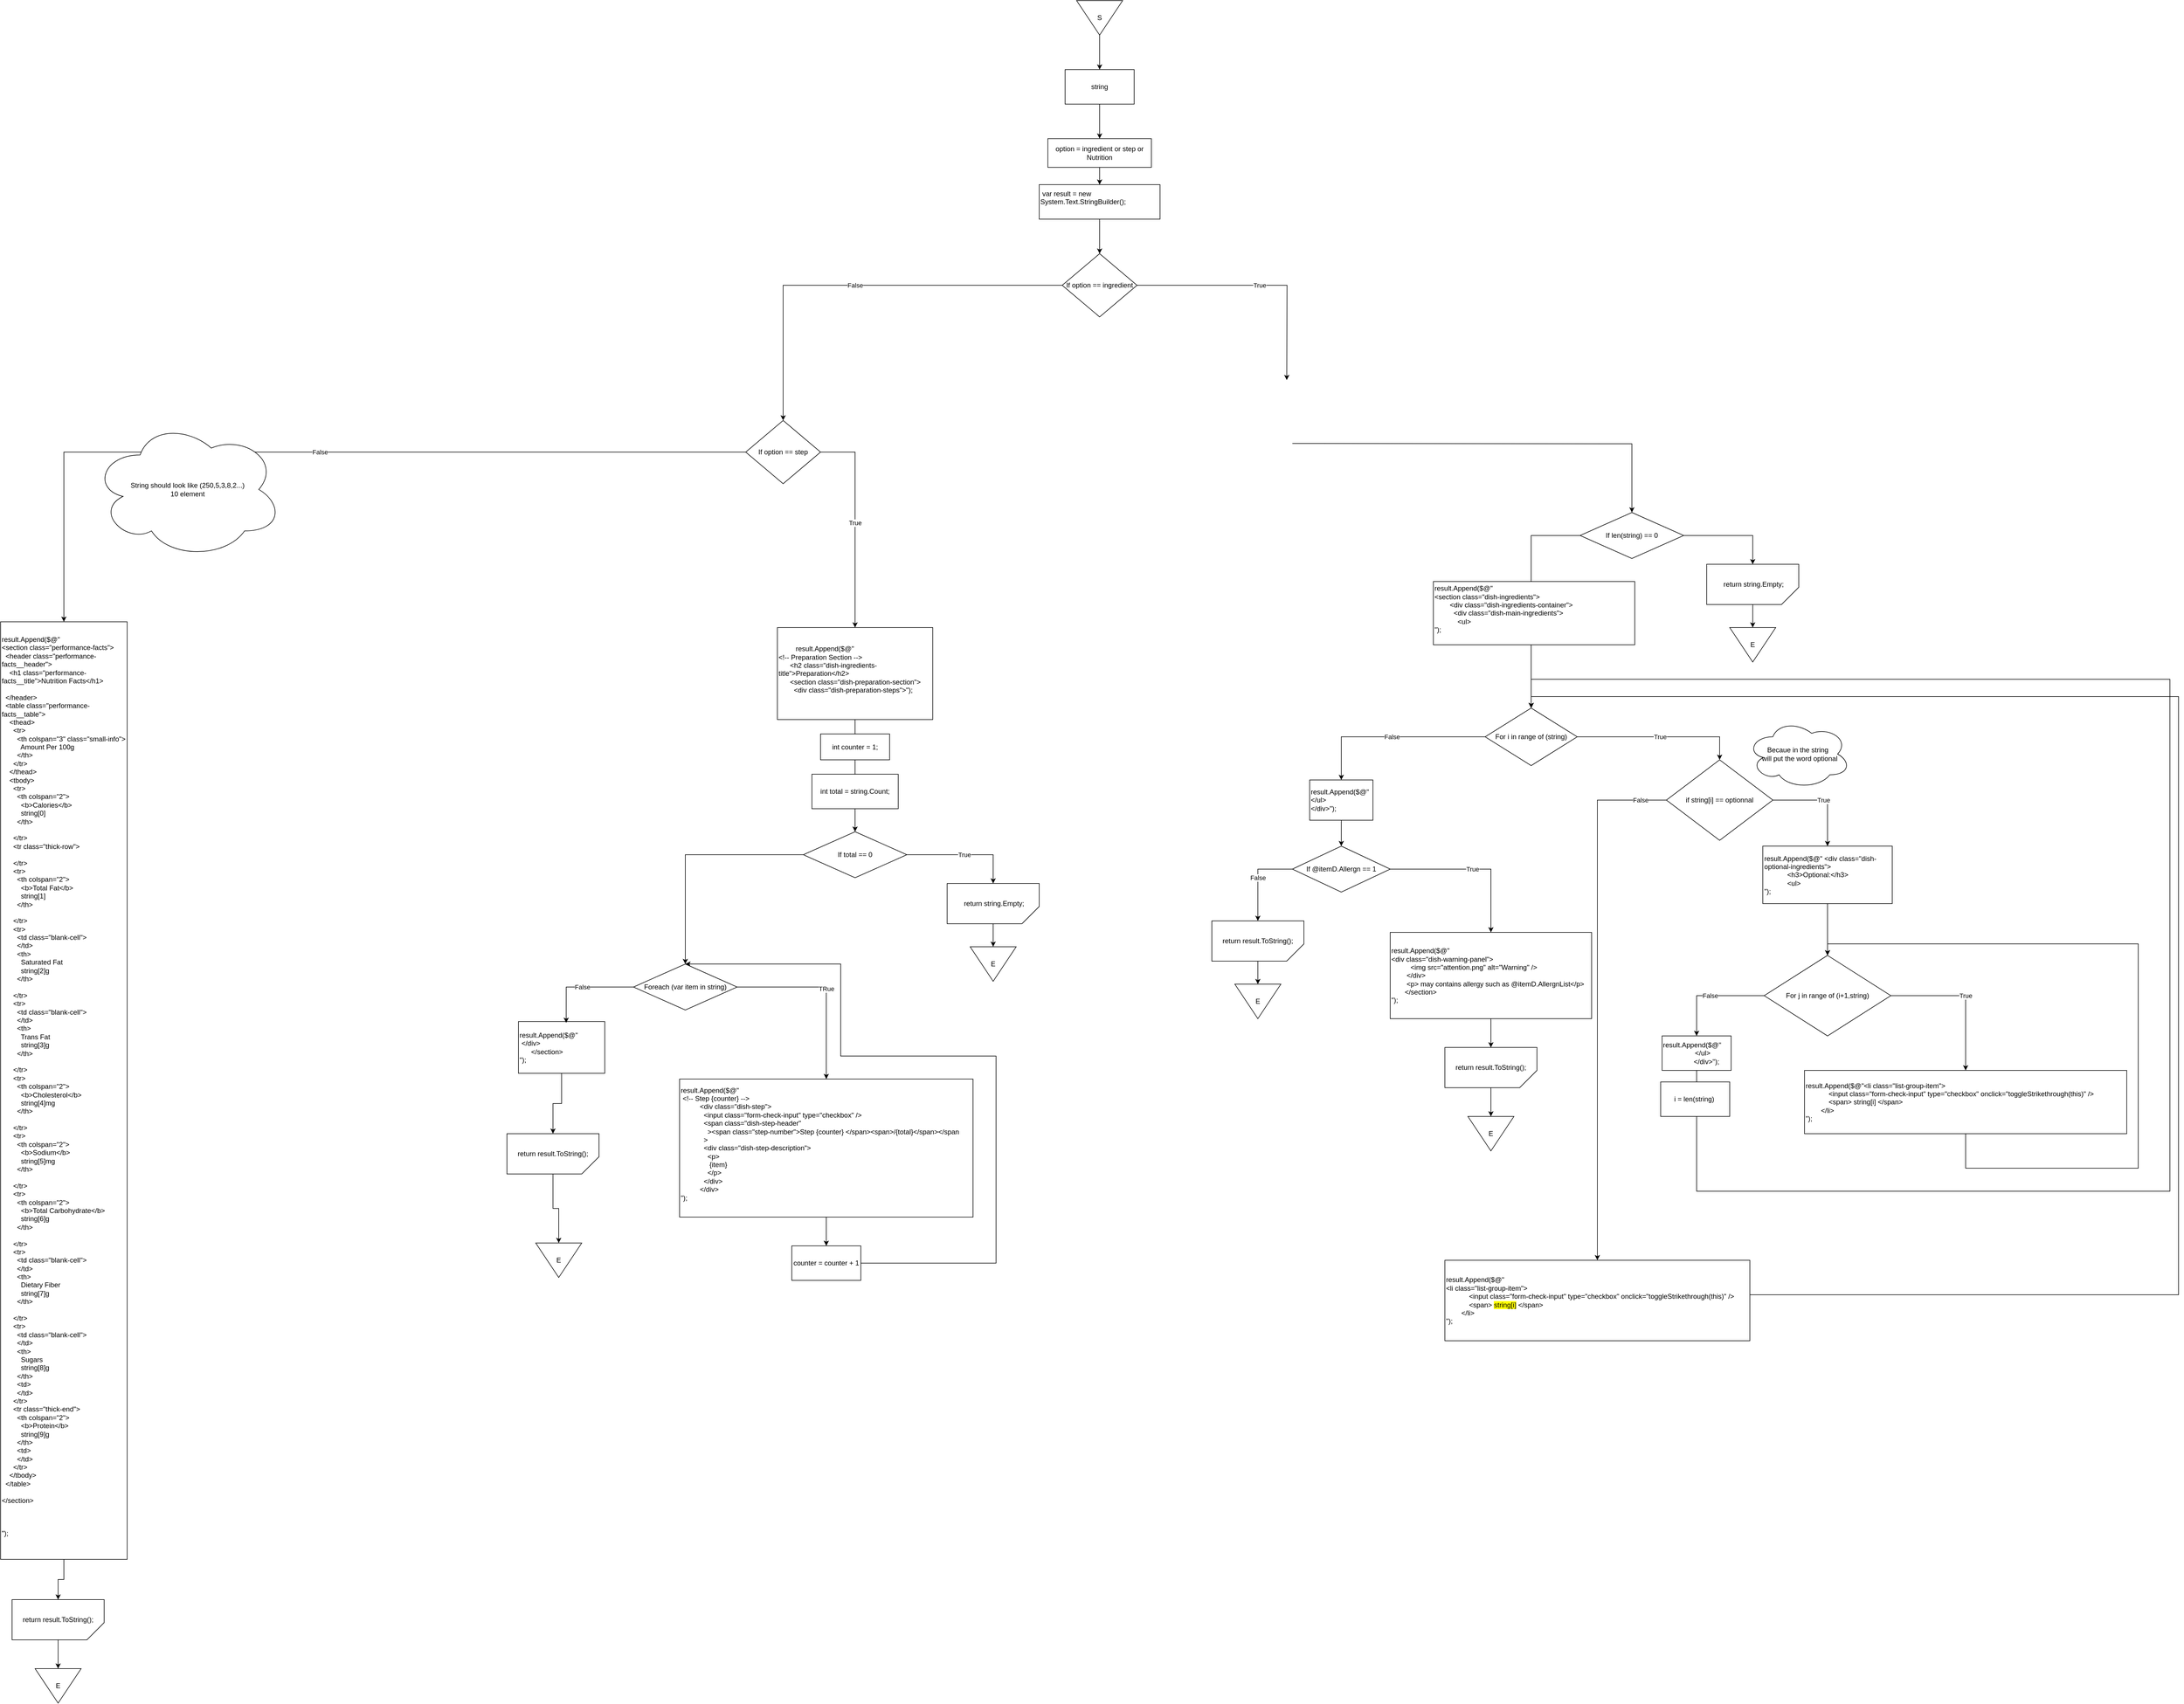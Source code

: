 <mxfile version="24.7.17">
  <diagram name="Page-1" id="ieFEpt_y5Hz8trDGl6M4">
    <mxGraphModel dx="3023" dy="1997" grid="1" gridSize="10" guides="1" tooltips="1" connect="1" arrows="1" fold="1" page="1" pageScale="1" pageWidth="850" pageHeight="1100" math="0" shadow="0">
      <root>
        <mxCell id="0" />
        <mxCell id="1" parent="0" />
        <mxCell id="LNbxUXv6DTY2RKpaFZB2-3" style="edgeStyle=orthogonalEdgeStyle;rounded=0;orthogonalLoop=1;jettySize=auto;html=1;exitX=1;exitY=0.5;exitDx=0;exitDy=0;entryX=0.5;entryY=0;entryDx=0;entryDy=0;" parent="1" source="LNbxUXv6DTY2RKpaFZB2-1" target="LNbxUXv6DTY2RKpaFZB2-2" edge="1">
          <mxGeometry relative="1" as="geometry" />
        </mxCell>
        <mxCell id="LNbxUXv6DTY2RKpaFZB2-1" value="S" style="triangle;whiteSpace=wrap;html=1;direction=south;" parent="1" vertex="1">
          <mxGeometry x="190" y="100" width="80" height="60" as="geometry" />
        </mxCell>
        <mxCell id="LNbxUXv6DTY2RKpaFZB2-5" style="edgeStyle=orthogonalEdgeStyle;rounded=0;orthogonalLoop=1;jettySize=auto;html=1;exitX=0.5;exitY=1;exitDx=0;exitDy=0;entryX=0.5;entryY=0;entryDx=0;entryDy=0;" parent="1" source="LNbxUXv6DTY2RKpaFZB2-2" target="LNbxUXv6DTY2RKpaFZB2-4" edge="1">
          <mxGeometry relative="1" as="geometry" />
        </mxCell>
        <mxCell id="LNbxUXv6DTY2RKpaFZB2-2" value="string" style="rounded=0;whiteSpace=wrap;html=1;" parent="1" vertex="1">
          <mxGeometry x="170" y="220" width="120" height="60" as="geometry" />
        </mxCell>
        <mxCell id="LNbxUXv6DTY2RKpaFZB2-7" style="edgeStyle=orthogonalEdgeStyle;rounded=0;orthogonalLoop=1;jettySize=auto;html=1;exitX=0.5;exitY=1;exitDx=0;exitDy=0;entryX=0.5;entryY=0;entryDx=0;entryDy=0;" parent="1" source="s6JHwugLCeO4JuujkjzI-4" target="LNbxUXv6DTY2RKpaFZB2-6" edge="1">
          <mxGeometry relative="1" as="geometry" />
        </mxCell>
        <mxCell id="LNbxUXv6DTY2RKpaFZB2-4" value="option = ingredient or step or Nutrition" style="rounded=0;whiteSpace=wrap;html=1;" parent="1" vertex="1">
          <mxGeometry x="140" y="340" width="180" height="50" as="geometry" />
        </mxCell>
        <mxCell id="LNbxUXv6DTY2RKpaFZB2-6" value="If option == ingredient" style="rhombus;whiteSpace=wrap;html=1;" parent="1" vertex="1">
          <mxGeometry x="165" y="540" width="130" height="110" as="geometry" />
        </mxCell>
        <mxCell id="s6JHwugLCeO4JuujkjzI-15" style="edgeStyle=orthogonalEdgeStyle;rounded=0;orthogonalLoop=1;jettySize=auto;html=1;exitX=0.5;exitY=1;exitDx=0;exitDy=0;entryX=0.5;entryY=0;entryDx=0;entryDy=0;" parent="1" target="s6JHwugLCeO4JuujkjzI-13" edge="1">
          <mxGeometry relative="1" as="geometry">
            <mxPoint x="565" y="870" as="sourcePoint" />
          </mxGeometry>
        </mxCell>
        <mxCell id="LNbxUXv6DTY2RKpaFZB2-9" value="True" style="edgeStyle=orthogonalEdgeStyle;rounded=0;orthogonalLoop=1;jettySize=auto;html=1;exitX=1;exitY=0.5;exitDx=0;exitDy=0;entryX=0.472;entryY=-0.002;entryDx=0;entryDy=0;entryPerimeter=0;" parent="1" source="LNbxUXv6DTY2RKpaFZB2-6" edge="1">
          <mxGeometry relative="1" as="geometry">
            <mxPoint x="555.2" y="759.78" as="targetPoint" />
          </mxGeometry>
        </mxCell>
        <mxCell id="LNbxUXv6DTY2RKpaFZB2-32" value="False" style="edgeStyle=orthogonalEdgeStyle;rounded=0;orthogonalLoop=1;jettySize=auto;html=1;exitX=0;exitY=0.5;exitDx=0;exitDy=0;entryX=0.5;entryY=0;entryDx=0;entryDy=0;" parent="1" source="LNbxUXv6DTY2RKpaFZB2-10" target="LNbxUXv6DTY2RKpaFZB2-27" edge="1">
          <mxGeometry relative="1" as="geometry" />
        </mxCell>
        <mxCell id="LNbxUXv6DTY2RKpaFZB2-10" value="For i in range of (string)" style="rhombus;whiteSpace=wrap;html=1;" parent="1" vertex="1">
          <mxGeometry x="900" y="1330" width="160" height="100" as="geometry" />
        </mxCell>
        <mxCell id="LNbxUXv6DTY2RKpaFZB2-14" style="edgeStyle=orthogonalEdgeStyle;rounded=0;orthogonalLoop=1;jettySize=auto;html=1;exitX=0.5;exitY=1;exitDx=0;exitDy=0;entryX=0.5;entryY=0;entryDx=0;entryDy=0;" parent="1" source="LNbxUXv6DTY2RKpaFZB2-12" target="LNbxUXv6DTY2RKpaFZB2-10" edge="1">
          <mxGeometry relative="1" as="geometry">
            <Array as="points">
              <mxPoint x="1130" y="2350" />
              <mxPoint x="2105" y="2350" />
              <mxPoint x="2105" y="1310" />
              <mxPoint x="980" y="1310" />
            </Array>
          </mxGeometry>
        </mxCell>
        <mxCell id="LNbxUXv6DTY2RKpaFZB2-12" value="&lt;div&gt;result.Append($@&quot;&lt;br&gt;&amp;lt;li class=&quot;list-group-item&quot;&amp;gt;&lt;/div&gt;&lt;div&gt;&amp;nbsp; &amp;nbsp; &amp;nbsp; &amp;nbsp; &amp;nbsp; &amp;nbsp; &amp;lt;input class=&quot;form-check-input&quot; type=&quot;checkbox&quot; onclick=&quot;toggleStrikethrough(this)&quot; /&amp;gt;&amp;nbsp;&lt;/div&gt;&lt;div&gt;&amp;nbsp; &amp;nbsp; &amp;nbsp; &amp;nbsp; &amp;nbsp; &amp;nbsp; &amp;lt;span&amp;gt; &lt;span style=&quot;background-color: rgb(255, 255, 0);&quot;&gt;&lt;font color=&quot;#030101&quot;&gt;string[i]&lt;/font&gt;&lt;/span&gt; &amp;lt;/span&amp;gt;&lt;/div&gt;&lt;div&gt;&amp;nbsp; &amp;nbsp; &amp;nbsp; &amp;nbsp; &amp;lt;/li&amp;gt;&lt;/div&gt;&lt;div&gt;&quot;);&lt;br&gt;&lt;/div&gt;" style="rounded=0;whiteSpace=wrap;html=1;align=left;" parent="1" vertex="1">
          <mxGeometry x="830" y="2290" width="530" height="140" as="geometry" />
        </mxCell>
        <mxCell id="LNbxUXv6DTY2RKpaFZB2-17" value="True" style="edgeStyle=orthogonalEdgeStyle;rounded=0;orthogonalLoop=1;jettySize=auto;html=1;exitX=1;exitY=0.5;exitDx=0;exitDy=0;entryX=0.5;entryY=0;entryDx=0;entryDy=0;" parent="1" source="LNbxUXv6DTY2RKpaFZB2-10" target="LNbxUXv6DTY2RKpaFZB2-16" edge="1">
          <mxGeometry relative="1" as="geometry">
            <mxPoint x="1060" y="1380" as="sourcePoint" />
            <mxPoint x="1290" y="1730" as="targetPoint" />
          </mxGeometry>
        </mxCell>
        <mxCell id="LNbxUXv6DTY2RKpaFZB2-18" value="False" style="edgeStyle=orthogonalEdgeStyle;rounded=0;orthogonalLoop=1;jettySize=auto;html=1;exitX=0;exitY=0.5;exitDx=0;exitDy=0;entryX=0.5;entryY=0;entryDx=0;entryDy=0;" parent="1" source="LNbxUXv6DTY2RKpaFZB2-16" target="LNbxUXv6DTY2RKpaFZB2-12" edge="1">
          <mxGeometry x="-0.901" relative="1" as="geometry">
            <Array as="points">
              <mxPoint x="1095" y="1490" />
              <mxPoint x="1095" y="2180" />
            </Array>
            <mxPoint as="offset" />
          </mxGeometry>
        </mxCell>
        <mxCell id="LNbxUXv6DTY2RKpaFZB2-16" value="if string[i] == optionnal" style="rhombus;whiteSpace=wrap;html=1;" parent="1" vertex="1">
          <mxGeometry x="1215" y="1420" width="185" height="140" as="geometry" />
        </mxCell>
        <mxCell id="LNbxUXv6DTY2RKpaFZB2-25" value="True" style="edgeStyle=orthogonalEdgeStyle;rounded=0;orthogonalLoop=1;jettySize=auto;html=1;exitX=1;exitY=0.5;exitDx=0;exitDy=0;entryX=0.5;entryY=0;entryDx=0;entryDy=0;" parent="1" source="LNbxUXv6DTY2RKpaFZB2-19" target="LNbxUXv6DTY2RKpaFZB2-24" edge="1">
          <mxGeometry relative="1" as="geometry" />
        </mxCell>
        <mxCell id="LNbxUXv6DTY2RKpaFZB2-29" value="False" style="edgeStyle=orthogonalEdgeStyle;rounded=0;orthogonalLoop=1;jettySize=auto;html=1;exitX=0;exitY=0.5;exitDx=0;exitDy=0;entryX=0.5;entryY=0;entryDx=0;entryDy=0;" parent="1" source="LNbxUXv6DTY2RKpaFZB2-19" target="LNbxUXv6DTY2RKpaFZB2-28" edge="1">
          <mxGeometry relative="1" as="geometry" />
        </mxCell>
        <mxCell id="LNbxUXv6DTY2RKpaFZB2-19" value="For j in range of (i+1,string)" style="rhombus;whiteSpace=wrap;html=1;" parent="1" vertex="1">
          <mxGeometry x="1385" y="1760" width="220" height="140" as="geometry" />
        </mxCell>
        <mxCell id="LNbxUXv6DTY2RKpaFZB2-22" value="True" style="edgeStyle=orthogonalEdgeStyle;rounded=0;orthogonalLoop=1;jettySize=auto;html=1;exitX=1;exitY=0.5;exitDx=0;exitDy=0;entryX=0.5;entryY=0;entryDx=0;entryDy=0;" parent="1" source="LNbxUXv6DTY2RKpaFZB2-16" target="LNbxUXv6DTY2RKpaFZB2-21" edge="1">
          <mxGeometry relative="1" as="geometry">
            <mxPoint x="1360" y="1490" as="sourcePoint" />
            <mxPoint x="1495" y="1760" as="targetPoint" />
          </mxGeometry>
        </mxCell>
        <mxCell id="LNbxUXv6DTY2RKpaFZB2-23" style="edgeStyle=orthogonalEdgeStyle;rounded=0;orthogonalLoop=1;jettySize=auto;html=1;exitX=0.5;exitY=1;exitDx=0;exitDy=0;entryX=0.5;entryY=0;entryDx=0;entryDy=0;" parent="1" source="LNbxUXv6DTY2RKpaFZB2-21" target="LNbxUXv6DTY2RKpaFZB2-19" edge="1">
          <mxGeometry relative="1" as="geometry" />
        </mxCell>
        <mxCell id="LNbxUXv6DTY2RKpaFZB2-21" value="&lt;div&gt;&lt;div&gt;result.Append($@&quot;&lt;span style=&quot;background-color: initial;&quot;&gt;&amp;nbsp;&lt;/span&gt;&amp;lt;div class=&quot;dish-optional-ingredients&quot;&amp;gt;&lt;/div&gt;&lt;div&gt;&amp;nbsp; &amp;nbsp; &amp;nbsp; &amp;nbsp; &amp;nbsp; &amp;nbsp; &amp;lt;h3&amp;gt;Optional:&amp;lt;/h3&amp;gt;&lt;/div&gt;&lt;div&gt;&amp;nbsp; &amp;nbsp; &amp;nbsp; &amp;nbsp; &amp;nbsp; &amp;nbsp; &amp;lt;ul&amp;gt;&lt;/div&gt;&lt;/div&gt;&lt;div&gt;&quot;);&amp;nbsp;&lt;br&gt;&lt;/div&gt;" style="rounded=0;whiteSpace=wrap;html=1;align=left;" parent="1" vertex="1">
          <mxGeometry x="1382.5" y="1570" width="225" height="100" as="geometry" />
        </mxCell>
        <mxCell id="LNbxUXv6DTY2RKpaFZB2-26" style="edgeStyle=orthogonalEdgeStyle;rounded=0;orthogonalLoop=1;jettySize=auto;html=1;exitX=0.5;exitY=1;exitDx=0;exitDy=0;entryX=0.5;entryY=0;entryDx=0;entryDy=0;" parent="1" source="LNbxUXv6DTY2RKpaFZB2-24" target="LNbxUXv6DTY2RKpaFZB2-19" edge="1">
          <mxGeometry relative="1" as="geometry">
            <Array as="points">
              <mxPoint x="1735" y="2130" />
              <mxPoint x="2035" y="2130" />
              <mxPoint x="2035" y="1740" />
              <mxPoint x="1495" y="1740" />
            </Array>
          </mxGeometry>
        </mxCell>
        <mxCell id="LNbxUXv6DTY2RKpaFZB2-24" value="&lt;div&gt;&lt;div&gt;result.Append($@&quot;&amp;lt;li class=&quot;list-group-item&quot;&amp;gt;&lt;/div&gt;&lt;div&gt;&amp;nbsp; &amp;nbsp; &amp;nbsp; &amp;nbsp; &amp;nbsp; &amp;nbsp; &amp;lt;input class=&quot;form-check-input&quot; type=&quot;checkbox&quot; onclick=&quot;toggleStrikethrough(this)&quot; /&amp;gt;&amp;nbsp;&lt;/div&gt;&lt;div style=&quot;&quot;&gt;&amp;nbsp; &amp;nbsp; &amp;nbsp; &amp;nbsp; &amp;nbsp; &amp;nbsp; &amp;lt;span&amp;gt; string[i] &amp;lt;/span&amp;gt;&lt;/div&gt;&lt;div&gt;&amp;nbsp; &amp;nbsp; &amp;nbsp; &amp;nbsp; &amp;lt;/li&amp;gt;&lt;/div&gt;&lt;/div&gt;&lt;div style=&quot;&quot;&gt;&quot;);&lt;br&gt;&lt;/div&gt;" style="rounded=0;whiteSpace=wrap;html=1;align=left;" parent="1" vertex="1">
          <mxGeometry x="1455" y="1960" width="560" height="110" as="geometry" />
        </mxCell>
        <mxCell id="LNbxUXv6DTY2RKpaFZB2-37" style="edgeStyle=orthogonalEdgeStyle;rounded=0;orthogonalLoop=1;jettySize=auto;html=1;exitX=0.5;exitY=1;exitDx=0;exitDy=0;entryX=0.5;entryY=0;entryDx=0;entryDy=0;" parent="1" source="LNbxUXv6DTY2RKpaFZB2-27" target="LNbxUXv6DTY2RKpaFZB2-36" edge="1">
          <mxGeometry relative="1" as="geometry" />
        </mxCell>
        <mxCell id="LNbxUXv6DTY2RKpaFZB2-27" value="&lt;div&gt;result.Append($@&quot;&amp;lt;/ul&amp;gt;&lt;/div&gt;&lt;div&gt;&amp;lt;/div&amp;gt;&quot;);&lt;/div&gt;" style="rounded=0;whiteSpace=wrap;html=1;align=left;" parent="1" vertex="1">
          <mxGeometry x="595" y="1455" width="110" height="70" as="geometry" />
        </mxCell>
        <mxCell id="LNbxUXv6DTY2RKpaFZB2-34" style="edgeStyle=orthogonalEdgeStyle;rounded=0;orthogonalLoop=1;jettySize=auto;html=1;exitX=0.5;exitY=1;exitDx=0;exitDy=0;entryX=0.5;entryY=0;entryDx=0;entryDy=0;" parent="1" source="LNbxUXv6DTY2RKpaFZB2-28" target="LNbxUXv6DTY2RKpaFZB2-10" edge="1">
          <mxGeometry relative="1" as="geometry">
            <Array as="points">
              <mxPoint x="1268" y="2170" />
              <mxPoint x="2090" y="2170" />
              <mxPoint x="2090" y="1280" />
              <mxPoint x="980" y="1280" />
            </Array>
          </mxGeometry>
        </mxCell>
        <mxCell id="LNbxUXv6DTY2RKpaFZB2-28" value="&lt;div&gt;&lt;div&gt;&lt;span style=&quot;text-align: left;&quot;&gt;result.Append($@&quot;&lt;/span&gt;&amp;nbsp; &amp;nbsp; &amp;nbsp; &amp;nbsp; &amp;nbsp; &amp;nbsp; &amp;lt;/ul&amp;gt;&lt;/div&gt;&lt;div&gt;&amp;nbsp; &amp;nbsp; &amp;nbsp; &amp;nbsp; &amp;nbsp; &amp;lt;/div&amp;gt;&quot;);&lt;/div&gt;&lt;/div&gt;" style="rounded=0;whiteSpace=wrap;html=1;" parent="1" vertex="1">
          <mxGeometry x="1207.5" y="1900" width="120" height="60" as="geometry" />
        </mxCell>
        <mxCell id="LNbxUXv6DTY2RKpaFZB2-31" value="&lt;div&gt;&lt;span style=&quot;background-color: initial;&quot;&gt;result.Append($@&quot;&lt;/span&gt;&lt;span style=&quot;background-color: initial;&quot;&gt;&amp;nbsp;&lt;/span&gt;&amp;nbsp; &amp;nbsp; &amp;nbsp; &amp;nbsp; &lt;br&gt;&amp;lt;div class=&quot;dish-warning-panel&quot;&amp;gt;&lt;/div&gt;&lt;div&gt;&amp;nbsp; &amp;nbsp; &amp;nbsp; &amp;nbsp; &amp;nbsp; &amp;lt;img src=&quot;attention.png&quot; alt=&quot;Warning&quot; /&amp;gt;&lt;/div&gt;&lt;div&gt;&amp;nbsp; &amp;nbsp; &amp;nbsp; &amp;nbsp; &amp;lt;/div&amp;gt;&lt;/div&gt;&lt;div&gt;&lt;span style=&quot;white-space: pre;&quot;&gt;&#x9;&lt;/span&gt;&amp;lt;p&amp;gt; may contains allergy such as @itemD.AllergnList&amp;lt;/p&amp;gt;&lt;br&gt;&lt;/div&gt;&lt;div&gt;&amp;nbsp; &amp;nbsp; &amp;nbsp; &amp;nbsp;&amp;lt;/section&amp;gt;&lt;br&gt;&quot;);&lt;br&gt;&lt;/div&gt;" style="rounded=0;whiteSpace=wrap;html=1;align=left;" parent="1" vertex="1">
          <mxGeometry x="735" y="1720" width="350" height="150" as="geometry" />
        </mxCell>
        <mxCell id="LNbxUXv6DTY2RKpaFZB2-33" value="E" style="triangle;whiteSpace=wrap;html=1;direction=south;" parent="1" vertex="1">
          <mxGeometry x="870" y="2040" width="80" height="60" as="geometry" />
        </mxCell>
        <mxCell id="LNbxUXv6DTY2RKpaFZB2-35" value="i = len(string)&amp;nbsp;" style="rounded=0;whiteSpace=wrap;html=1;" parent="1" vertex="1">
          <mxGeometry x="1205" y="1980" width="120" height="60" as="geometry" />
        </mxCell>
        <mxCell id="lATZ4-c1al1JPZafrdWQ-1" value="True" style="edgeStyle=orthogonalEdgeStyle;rounded=0;orthogonalLoop=1;jettySize=auto;html=1;exitX=1;exitY=0.5;exitDx=0;exitDy=0;entryX=0.5;entryY=0;entryDx=0;entryDy=0;" parent="1" source="LNbxUXv6DTY2RKpaFZB2-36" target="LNbxUXv6DTY2RKpaFZB2-31" edge="1">
          <mxGeometry relative="1" as="geometry" />
        </mxCell>
        <mxCell id="LNbxUXv6DTY2RKpaFZB2-36" value="If @itemD.Allergn == 1" style="rhombus;whiteSpace=wrap;html=1;" parent="1" vertex="1">
          <mxGeometry x="565" y="1570" width="170" height="80" as="geometry" />
        </mxCell>
        <mxCell id="lATZ4-c1al1JPZafrdWQ-3" value="E" style="triangle;whiteSpace=wrap;html=1;direction=south;" parent="1" vertex="1">
          <mxGeometry x="465" y="1810" width="80" height="60" as="geometry" />
        </mxCell>
        <mxCell id="s6JHwugLCeO4JuujkjzI-1" value="Becaue in the string&amp;nbsp;&lt;div&gt;&amp;nbsp;will put the word optional&lt;/div&gt;" style="ellipse;shape=cloud;whiteSpace=wrap;html=1;" parent="1" vertex="1">
          <mxGeometry x="1355" y="1350" width="180" height="120" as="geometry" />
        </mxCell>
        <mxCell id="s6JHwugLCeO4JuujkjzI-30" style="edgeStyle=orthogonalEdgeStyle;rounded=0;orthogonalLoop=1;jettySize=auto;html=1;exitX=0.5;exitY=1;exitDx=0;exitDy=0;entryX=0.5;entryY=0;entryDx=0;entryDy=0;" parent="1" source="s6JHwugLCeO4JuujkjzI-2" target="s6JHwugLCeO4JuujkjzI-27" edge="1">
          <mxGeometry relative="1" as="geometry" />
        </mxCell>
        <mxCell id="s6JHwugLCeO4JuujkjzI-2" value="&lt;span style=&quot;white-space: pre;&quot;&gt;&#x9;&lt;/span&gt; result.Append($@&quot;&lt;span style=&quot;background-color: initial;&quot;&gt;&amp;nbsp;&lt;/span&gt;&lt;div&gt;&lt;div&gt;&amp;lt;!-- Preparation Section --&amp;gt;&lt;/div&gt;&lt;div&gt;&amp;nbsp; &amp;nbsp; &amp;nbsp; &amp;lt;h2 class=&quot;dish-ingredients-title&quot;&amp;gt;Preparation&amp;lt;/h2&amp;gt;&lt;/div&gt;&lt;div&gt;&amp;nbsp; &amp;nbsp; &amp;nbsp; &amp;lt;section class=&quot;dish-preparation-section&quot;&amp;gt;&lt;/div&gt;&lt;div&gt;&amp;nbsp; &amp;nbsp; &amp;nbsp; &amp;nbsp; &amp;lt;div class=&quot;dish-preparation-steps&quot;&amp;gt;&quot;);&lt;/div&gt;&lt;div&gt;&lt;br&gt;&lt;/div&gt;&lt;/div&gt;" style="rounded=0;whiteSpace=wrap;html=1;align=left;" parent="1" vertex="1">
          <mxGeometry x="-330" y="1190" width="270" height="160" as="geometry" />
        </mxCell>
        <mxCell id="s6JHwugLCeO4JuujkjzI-5" value="" style="edgeStyle=orthogonalEdgeStyle;rounded=0;orthogonalLoop=1;jettySize=auto;html=1;exitX=0.5;exitY=1;exitDx=0;exitDy=0;entryX=0.5;entryY=0;entryDx=0;entryDy=0;" parent="1" source="LNbxUXv6DTY2RKpaFZB2-4" target="s6JHwugLCeO4JuujkjzI-4" edge="1">
          <mxGeometry relative="1" as="geometry">
            <mxPoint x="230" y="390" as="sourcePoint" />
            <mxPoint x="230" y="540" as="targetPoint" />
          </mxGeometry>
        </mxCell>
        <mxCell id="s6JHwugLCeO4JuujkjzI-4" value="&lt;div&gt;&amp;nbsp;var result = new System.Text.StringBuilder();&lt;/div&gt;&lt;div&gt;&lt;br&gt;&lt;/div&gt;" style="rounded=0;whiteSpace=wrap;html=1;align=left;" parent="1" vertex="1">
          <mxGeometry x="125" y="420" width="210" height="60" as="geometry" />
        </mxCell>
        <mxCell id="s6JHwugLCeO4JuujkjzI-14" value="False" style="edgeStyle=orthogonalEdgeStyle;rounded=0;orthogonalLoop=1;jettySize=auto;html=1;exitX=0;exitY=0.5;exitDx=0;exitDy=0;entryX=0.5;entryY=0;entryDx=0;entryDy=0;" parent="1" source="s6JHwugLCeO4JuujkjzI-13" target="LNbxUXv6DTY2RKpaFZB2-10" edge="1">
          <mxGeometry relative="1" as="geometry" />
        </mxCell>
        <mxCell id="s6JHwugLCeO4JuujkjzI-13" value="If len(string) == 0" style="rhombus;whiteSpace=wrap;html=1;" parent="1" vertex="1">
          <mxGeometry x="1065" y="990" width="180" height="80" as="geometry" />
        </mxCell>
        <mxCell id="s6JHwugLCeO4JuujkjzI-16" value="E" style="triangle;whiteSpace=wrap;html=1;direction=south;" parent="1" vertex="1">
          <mxGeometry x="1325" y="1190" width="80" height="60" as="geometry" />
        </mxCell>
        <mxCell id="s6JHwugLCeO4JuujkjzI-20" style="edgeStyle=orthogonalEdgeStyle;rounded=0;orthogonalLoop=1;jettySize=auto;html=1;exitX=0.5;exitY=0;exitDx=0;exitDy=0;exitPerimeter=0;entryX=0;entryY=0.5;entryDx=0;entryDy=0;" parent="1" source="s6JHwugLCeO4JuujkjzI-18" target="s6JHwugLCeO4JuujkjzI-16" edge="1">
          <mxGeometry relative="1" as="geometry" />
        </mxCell>
        <mxCell id="s6JHwugLCeO4JuujkjzI-18" value="&amp;nbsp;return string.Empty;" style="shape=card;whiteSpace=wrap;html=1;direction=west;" parent="1" vertex="1">
          <mxGeometry x="1285" y="1080" width="160" height="70" as="geometry" />
        </mxCell>
        <mxCell id="s6JHwugLCeO4JuujkjzI-19" style="edgeStyle=orthogonalEdgeStyle;rounded=0;orthogonalLoop=1;jettySize=auto;html=1;exitX=1;exitY=0.5;exitDx=0;exitDy=0;entryX=0.5;entryY=1;entryDx=0;entryDy=0;entryPerimeter=0;" parent="1" source="s6JHwugLCeO4JuujkjzI-13" target="s6JHwugLCeO4JuujkjzI-18" edge="1">
          <mxGeometry relative="1" as="geometry" />
        </mxCell>
        <mxCell id="s6JHwugLCeO4JuujkjzI-26" style="edgeStyle=orthogonalEdgeStyle;rounded=0;orthogonalLoop=1;jettySize=auto;html=1;exitX=0.5;exitY=0;exitDx=0;exitDy=0;exitPerimeter=0;entryX=0;entryY=0.5;entryDx=0;entryDy=0;" parent="1" source="s6JHwugLCeO4JuujkjzI-21" target="lATZ4-c1al1JPZafrdWQ-3" edge="1">
          <mxGeometry relative="1" as="geometry" />
        </mxCell>
        <mxCell id="s6JHwugLCeO4JuujkjzI-21" value="return result.ToString();" style="shape=card;whiteSpace=wrap;html=1;direction=west;" parent="1" vertex="1">
          <mxGeometry x="425" y="1700" width="160" height="70" as="geometry" />
        </mxCell>
        <mxCell id="s6JHwugLCeO4JuujkjzI-23" style="edgeStyle=orthogonalEdgeStyle;rounded=0;orthogonalLoop=1;jettySize=auto;html=1;exitX=0.5;exitY=0;exitDx=0;exitDy=0;exitPerimeter=0;entryX=0;entryY=0.5;entryDx=0;entryDy=0;" parent="1" source="s6JHwugLCeO4JuujkjzI-22" target="LNbxUXv6DTY2RKpaFZB2-33" edge="1">
          <mxGeometry relative="1" as="geometry" />
        </mxCell>
        <mxCell id="s6JHwugLCeO4JuujkjzI-22" value="return result.ToString();" style="shape=card;whiteSpace=wrap;html=1;direction=west;" parent="1" vertex="1">
          <mxGeometry x="830" y="1920" width="160" height="70" as="geometry" />
        </mxCell>
        <mxCell id="s6JHwugLCeO4JuujkjzI-24" style="edgeStyle=orthogonalEdgeStyle;rounded=0;orthogonalLoop=1;jettySize=auto;html=1;exitX=0.5;exitY=1;exitDx=0;exitDy=0;entryX=0.5;entryY=1;entryDx=0;entryDy=0;entryPerimeter=0;" parent="1" source="LNbxUXv6DTY2RKpaFZB2-31" target="s6JHwugLCeO4JuujkjzI-22" edge="1">
          <mxGeometry relative="1" as="geometry" />
        </mxCell>
        <mxCell id="s6JHwugLCeO4JuujkjzI-25" value="False" style="edgeStyle=orthogonalEdgeStyle;rounded=0;orthogonalLoop=1;jettySize=auto;html=1;exitX=0;exitY=0.5;exitDx=0;exitDy=0;entryX=0.5;entryY=1;entryDx=0;entryDy=0;entryPerimeter=0;" parent="1" source="LNbxUXv6DTY2RKpaFZB2-36" target="s6JHwugLCeO4JuujkjzI-21" edge="1">
          <mxGeometry relative="1" as="geometry" />
        </mxCell>
        <mxCell id="s6JHwugLCeO4JuujkjzI-43" style="edgeStyle=orthogonalEdgeStyle;rounded=0;orthogonalLoop=1;jettySize=auto;html=1;exitX=0;exitY=0.5;exitDx=0;exitDy=0;entryX=0.5;entryY=0;entryDx=0;entryDy=0;" parent="1" source="s6JHwugLCeO4JuujkjzI-27" target="s6JHwugLCeO4JuujkjzI-33" edge="1">
          <mxGeometry relative="1" as="geometry" />
        </mxCell>
        <mxCell id="s6JHwugLCeO4JuujkjzI-27" value="If total == 0" style="rhombus;whiteSpace=wrap;html=1;" parent="1" vertex="1">
          <mxGeometry x="-285" y="1545" width="180" height="80" as="geometry" />
        </mxCell>
        <mxCell id="s6JHwugLCeO4JuujkjzI-28" value="E" style="triangle;whiteSpace=wrap;html=1;direction=south;" parent="1" vertex="1">
          <mxGeometry x="5" y="1745" width="80" height="60" as="geometry" />
        </mxCell>
        <mxCell id="s6JHwugLCeO4JuujkjzI-32" style="edgeStyle=orthogonalEdgeStyle;rounded=0;orthogonalLoop=1;jettySize=auto;html=1;exitX=0.5;exitY=0;exitDx=0;exitDy=0;exitPerimeter=0;entryX=0;entryY=0.5;entryDx=0;entryDy=0;" parent="1" source="s6JHwugLCeO4JuujkjzI-29" target="s6JHwugLCeO4JuujkjzI-28" edge="1">
          <mxGeometry relative="1" as="geometry" />
        </mxCell>
        <mxCell id="s6JHwugLCeO4JuujkjzI-29" value="&amp;nbsp;return string.Empty;" style="shape=card;whiteSpace=wrap;html=1;direction=west;" parent="1" vertex="1">
          <mxGeometry x="-35" y="1635" width="160" height="70" as="geometry" />
        </mxCell>
        <mxCell id="s6JHwugLCeO4JuujkjzI-31" value="True" style="edgeStyle=orthogonalEdgeStyle;rounded=0;orthogonalLoop=1;jettySize=auto;html=1;exitX=1;exitY=0.5;exitDx=0;exitDy=0;entryX=0.5;entryY=1;entryDx=0;entryDy=0;entryPerimeter=0;" parent="1" source="s6JHwugLCeO4JuujkjzI-27" target="s6JHwugLCeO4JuujkjzI-29" edge="1">
          <mxGeometry relative="1" as="geometry" />
        </mxCell>
        <mxCell id="s6JHwugLCeO4JuujkjzI-33" value="Foreach (var item in string)" style="rhombus;whiteSpace=wrap;html=1;" parent="1" vertex="1">
          <mxGeometry x="-580" y="1775" width="180" height="80" as="geometry" />
        </mxCell>
        <mxCell id="s6JHwugLCeO4JuujkjzI-50" style="edgeStyle=orthogonalEdgeStyle;rounded=0;orthogonalLoop=1;jettySize=auto;html=1;exitX=0.5;exitY=1;exitDx=0;exitDy=0;entryX=0.5;entryY=0;entryDx=0;entryDy=0;" parent="1" source="s6JHwugLCeO4JuujkjzI-38" target="s6JHwugLCeO4JuujkjzI-49" edge="1">
          <mxGeometry relative="1" as="geometry" />
        </mxCell>
        <mxCell id="s6JHwugLCeO4JuujkjzI-38" value="&lt;div&gt;&lt;span style=&quot;background-color: initial;&quot;&gt;result.Append($@&quot;&lt;/span&gt;&lt;span style=&quot;background-color: initial;&quot;&gt;&amp;nbsp;&lt;/span&gt;&amp;nbsp; &amp;nbsp;&amp;nbsp;&lt;br&gt;&amp;nbsp;&amp;lt;!-- Step {counter} --&amp;gt;&lt;/div&gt;&lt;div&gt;&amp;nbsp; &amp;nbsp; &amp;nbsp; &amp;nbsp; &amp;nbsp; &amp;lt;div class=&quot;dish-step&quot;&amp;gt;&lt;/div&gt;&lt;div&gt;&amp;nbsp; &amp;nbsp; &amp;nbsp; &amp;nbsp; &amp;nbsp; &amp;nbsp; &amp;lt;input class=&quot;form-check-input&quot; type=&quot;checkbox&quot; /&amp;gt;&lt;/div&gt;&lt;div&gt;&amp;nbsp; &amp;nbsp; &amp;nbsp; &amp;nbsp; &amp;nbsp; &amp;nbsp; &amp;lt;span class=&quot;dish-step-header&quot;&lt;/div&gt;&lt;div&gt;&amp;nbsp; &amp;nbsp; &amp;nbsp; &amp;nbsp; &amp;nbsp; &amp;nbsp; &amp;nbsp; &amp;gt;&amp;lt;span class=&quot;step-number&quot;&amp;gt;Step {counter} &amp;lt;/span&amp;gt;&amp;lt;span&amp;gt;/{total}&amp;lt;/span&amp;gt;&amp;lt;/span&lt;/div&gt;&lt;div&gt;&amp;nbsp; &amp;nbsp; &amp;nbsp; &amp;nbsp; &amp;nbsp; &amp;nbsp; &amp;gt;&lt;/div&gt;&lt;div&gt;&amp;nbsp; &amp;nbsp; &amp;nbsp; &amp;nbsp; &amp;nbsp; &amp;nbsp; &amp;lt;div class=&quot;dish-step-description&quot;&amp;gt;&lt;/div&gt;&lt;div&gt;&amp;nbsp; &amp;nbsp; &amp;nbsp; &amp;nbsp; &amp;nbsp; &amp;nbsp; &amp;nbsp; &amp;lt;p&amp;gt;&lt;/div&gt;&lt;div&gt;&amp;nbsp; &amp;nbsp; &amp;nbsp; &amp;nbsp; &amp;nbsp; &amp;nbsp; &amp;nbsp; &amp;nbsp;{item}&lt;/div&gt;&lt;div&gt;&amp;nbsp; &amp;nbsp; &amp;nbsp; &amp;nbsp; &amp;nbsp; &amp;nbsp; &amp;nbsp; &amp;lt;/p&amp;gt;&lt;/div&gt;&lt;div&gt;&amp;nbsp; &amp;nbsp; &amp;nbsp; &amp;nbsp; &amp;nbsp; &amp;nbsp; &amp;lt;/div&amp;gt;&lt;/div&gt;&lt;div&gt;&amp;nbsp; &amp;nbsp; &amp;nbsp; &amp;nbsp; &amp;nbsp; &amp;lt;/div&amp;gt;&lt;/div&gt;&lt;div&gt;&quot;);&lt;br&gt;&lt;/div&gt;&lt;div&gt;&lt;br&gt;&lt;/div&gt;" style="rounded=0;whiteSpace=wrap;html=1;align=left;" parent="1" vertex="1">
          <mxGeometry x="-500" y="1975" width="510" height="240" as="geometry" />
        </mxCell>
        <mxCell id="s6JHwugLCeO4JuujkjzI-40" value="TRue" style="edgeStyle=orthogonalEdgeStyle;rounded=0;orthogonalLoop=1;jettySize=auto;html=1;exitX=1;exitY=0.5;exitDx=0;exitDy=0;entryX=0.5;entryY=0;entryDx=0;entryDy=0;" parent="1" source="s6JHwugLCeO4JuujkjzI-33" target="s6JHwugLCeO4JuujkjzI-38" edge="1">
          <mxGeometry relative="1" as="geometry">
            <mxPoint x="-330" y="1875" as="targetPoint" />
          </mxGeometry>
        </mxCell>
        <mxCell id="s6JHwugLCeO4JuujkjzI-41" value="int counter = 1;" style="rounded=0;whiteSpace=wrap;html=1;" parent="1" vertex="1">
          <mxGeometry x="-255" y="1375" width="120" height="45" as="geometry" />
        </mxCell>
        <mxCell id="s6JHwugLCeO4JuujkjzI-42" value="int total = string.Count;" style="rounded=0;whiteSpace=wrap;html=1;" parent="1" vertex="1">
          <mxGeometry x="-270" y="1445" width="150" height="60" as="geometry" />
        </mxCell>
        <mxCell id="s6JHwugLCeO4JuujkjzI-51" style="edgeStyle=orthogonalEdgeStyle;rounded=0;orthogonalLoop=1;jettySize=auto;html=1;exitX=0.5;exitY=1;exitDx=0;exitDy=0;entryX=0.5;entryY=0;entryDx=0;entryDy=0;" parent="1" source="s6JHwugLCeO4JuujkjzI-49" target="s6JHwugLCeO4JuujkjzI-33" edge="1">
          <mxGeometry relative="1" as="geometry">
            <Array as="points">
              <mxPoint x="-245" y="2295" />
              <mxPoint x="50" y="2295" />
              <mxPoint x="50" y="1935" />
              <mxPoint x="-220" y="1935" />
              <mxPoint x="-220" y="1775" />
            </Array>
          </mxGeometry>
        </mxCell>
        <mxCell id="s6JHwugLCeO4JuujkjzI-49" value="counter = counter + 1" style="rounded=0;whiteSpace=wrap;html=1;" parent="1" vertex="1">
          <mxGeometry x="-305" y="2265" width="120" height="60" as="geometry" />
        </mxCell>
        <mxCell id="s6JHwugLCeO4JuujkjzI-53" value="&lt;div&gt;&lt;span style=&quot;background-color: initial;&quot;&gt;result.Append($@&quot;&lt;/span&gt;&lt;span style=&quot;background-color: initial;&quot;&gt;&amp;nbsp;&lt;/span&gt;&lt;span style=&quot;&quot;&gt;&amp;nbsp; &amp;nbsp;&amp;nbsp;&lt;/span&gt;&lt;br&gt;&amp;nbsp;&amp;lt;/div&amp;gt;&lt;/div&gt;&lt;div&gt;&amp;nbsp; &amp;nbsp; &amp;nbsp; &amp;lt;/section&amp;gt;&lt;br&gt;&quot;);&lt;/div&gt;" style="rounded=0;whiteSpace=wrap;html=1;align=left;" parent="1" vertex="1">
          <mxGeometry x="-780" y="1875" width="150" height="90" as="geometry" />
        </mxCell>
        <mxCell id="s6JHwugLCeO4JuujkjzI-54" value="False" style="edgeStyle=orthogonalEdgeStyle;rounded=0;orthogonalLoop=1;jettySize=auto;html=1;exitX=0;exitY=0.5;exitDx=0;exitDy=0;entryX=0.553;entryY=0.025;entryDx=0;entryDy=0;entryPerimeter=0;" parent="1" source="s6JHwugLCeO4JuujkjzI-33" target="s6JHwugLCeO4JuujkjzI-53" edge="1">
          <mxGeometry relative="1" as="geometry" />
        </mxCell>
        <mxCell id="s6JHwugLCeO4JuujkjzI-55" value="E" style="triangle;whiteSpace=wrap;html=1;direction=south;" parent="1" vertex="1">
          <mxGeometry x="-750" y="2260" width="80" height="60" as="geometry" />
        </mxCell>
        <mxCell id="s6JHwugLCeO4JuujkjzI-61" value="False" style="edgeStyle=orthogonalEdgeStyle;rounded=0;orthogonalLoop=1;jettySize=auto;html=1;exitX=0;exitY=0.5;exitDx=0;exitDy=0;entryX=0.5;entryY=0;entryDx=0;entryDy=0;" parent="1" source="LNbxUXv6DTY2RKpaFZB2-6" target="s6JHwugLCeO4JuujkjzI-60" edge="1">
          <mxGeometry relative="1" as="geometry">
            <mxPoint x="165" y="595" as="sourcePoint" />
            <mxPoint x="-195" y="705" as="targetPoint" />
          </mxGeometry>
        </mxCell>
        <mxCell id="s6JHwugLCeO4JuujkjzI-62" value="True" style="edgeStyle=orthogonalEdgeStyle;rounded=0;orthogonalLoop=1;jettySize=auto;html=1;exitX=1;exitY=0.5;exitDx=0;exitDy=0;entryX=0.5;entryY=0;entryDx=0;entryDy=0;" parent="1" source="s6JHwugLCeO4JuujkjzI-60" target="s6JHwugLCeO4JuujkjzI-2" edge="1">
          <mxGeometry relative="1" as="geometry" />
        </mxCell>
        <mxCell id="s6JHwugLCeO4JuujkjzI-65" value="False" style="edgeStyle=orthogonalEdgeStyle;rounded=0;orthogonalLoop=1;jettySize=auto;html=1;exitX=0;exitY=0.5;exitDx=0;exitDy=0;entryX=0.5;entryY=0;entryDx=0;entryDy=0;" parent="1" source="s6JHwugLCeO4JuujkjzI-60" target="s6JHwugLCeO4JuujkjzI-67" edge="1">
          <mxGeometry relative="1" as="geometry">
            <mxPoint x="-1830" y="1090.0" as="targetPoint" />
          </mxGeometry>
        </mxCell>
        <mxCell id="s6JHwugLCeO4JuujkjzI-60" value="If option == step" style="rhombus;whiteSpace=wrap;html=1;" parent="1" vertex="1">
          <mxGeometry x="-385" y="830" width="130" height="110" as="geometry" />
        </mxCell>
        <mxCell id="s6JHwugLCeO4JuujkjzI-67" value="result.Append($@&quot;&lt;span style=&quot;background-color: initial;&quot;&gt;&amp;nbsp;&lt;/span&gt;&lt;div&gt;&lt;span style=&quot;background-color: initial;&quot;&gt;&lt;div&gt;&amp;lt;section class=&quot;performance-facts&quot;&amp;gt;&lt;/div&gt;&lt;div&gt;&amp;nbsp; &amp;lt;header class=&quot;performance-facts__header&quot;&amp;gt;&lt;/div&gt;&lt;div&gt;&amp;nbsp; &amp;nbsp; &amp;lt;h1 class=&quot;performance-facts__title&quot;&amp;gt;Nutrition Facts&amp;lt;/h1&amp;gt;&lt;/div&gt;&lt;div&gt;&lt;br&gt;&lt;/div&gt;&lt;div&gt;&amp;nbsp; &amp;lt;/header&amp;gt;&lt;/div&gt;&lt;div&gt;&amp;nbsp; &amp;lt;table class=&quot;performance-facts__table&quot;&amp;gt;&lt;/div&gt;&lt;div&gt;&amp;nbsp; &amp;nbsp; &amp;lt;thead&amp;gt;&lt;/div&gt;&lt;div&gt;&amp;nbsp; &amp;nbsp; &amp;nbsp; &amp;lt;tr&amp;gt;&lt;/div&gt;&lt;div&gt;&amp;nbsp; &amp;nbsp; &amp;nbsp; &amp;nbsp; &amp;lt;th colspan=&quot;3&quot; class=&quot;small-info&quot;&amp;gt;&lt;/div&gt;&lt;div&gt;&amp;nbsp; &amp;nbsp; &amp;nbsp; &amp;nbsp; &amp;nbsp; Amount Per 100g&lt;/div&gt;&lt;div&gt;&amp;nbsp; &amp;nbsp; &amp;nbsp; &amp;nbsp; &amp;lt;/th&amp;gt;&lt;/div&gt;&lt;div&gt;&amp;nbsp; &amp;nbsp; &amp;nbsp; &amp;lt;/tr&amp;gt;&lt;/div&gt;&lt;div&gt;&amp;nbsp; &amp;nbsp; &amp;lt;/thead&amp;gt;&lt;/div&gt;&lt;div&gt;&amp;nbsp; &amp;nbsp; &amp;lt;tbody&amp;gt;&lt;/div&gt;&lt;div&gt;&amp;nbsp; &amp;nbsp; &amp;nbsp; &amp;lt;tr&amp;gt;&lt;/div&gt;&lt;div&gt;&amp;nbsp; &amp;nbsp; &amp;nbsp; &amp;nbsp; &amp;lt;th colspan=&quot;2&quot;&amp;gt;&lt;/div&gt;&lt;div&gt;&amp;nbsp; &amp;nbsp; &amp;nbsp; &amp;nbsp; &amp;nbsp; &amp;lt;b&amp;gt;Calories&amp;lt;/b&amp;gt;&lt;/div&gt;&lt;div&gt;&amp;nbsp; &amp;nbsp; &amp;nbsp; &amp;nbsp; &amp;nbsp; string[0]&lt;/div&gt;&lt;div&gt;&amp;nbsp; &amp;nbsp; &amp;nbsp; &amp;nbsp; &amp;lt;/th&amp;gt;&lt;/div&gt;&lt;div&gt;&lt;br&gt;&lt;/div&gt;&lt;div&gt;&amp;nbsp; &amp;nbsp; &amp;nbsp; &amp;lt;/tr&amp;gt;&lt;/div&gt;&lt;div&gt;&amp;nbsp; &amp;nbsp; &amp;nbsp; &amp;lt;tr class=&quot;thick-row&quot;&amp;gt;&lt;/div&gt;&lt;div&gt;&lt;br&gt;&lt;/div&gt;&lt;div&gt;&amp;nbsp; &amp;nbsp; &amp;nbsp; &amp;lt;/tr&amp;gt;&lt;/div&gt;&lt;div&gt;&amp;nbsp; &amp;nbsp; &amp;nbsp; &amp;lt;tr&amp;gt;&lt;/div&gt;&lt;div&gt;&amp;nbsp; &amp;nbsp; &amp;nbsp; &amp;nbsp; &amp;lt;th colspan=&quot;2&quot;&amp;gt;&lt;/div&gt;&lt;div&gt;&amp;nbsp; &amp;nbsp; &amp;nbsp; &amp;nbsp; &amp;nbsp; &amp;lt;b&amp;gt;Total Fat&amp;lt;/b&amp;gt;&lt;/div&gt;&lt;div&gt;&amp;nbsp; &amp;nbsp; &amp;nbsp; &amp;nbsp; &amp;nbsp;&amp;nbsp;string[1]&lt;/div&gt;&lt;div&gt;&amp;nbsp; &amp;nbsp; &amp;nbsp; &amp;nbsp; &amp;lt;/th&amp;gt;&lt;/div&gt;&lt;div&gt;&lt;br&gt;&lt;/div&gt;&lt;div&gt;&amp;nbsp; &amp;nbsp; &amp;nbsp; &amp;lt;/tr&amp;gt;&lt;/div&gt;&lt;div&gt;&amp;nbsp; &amp;nbsp; &amp;nbsp; &amp;lt;tr&amp;gt;&lt;/div&gt;&lt;div&gt;&amp;nbsp; &amp;nbsp; &amp;nbsp; &amp;nbsp; &amp;lt;td class=&quot;blank-cell&quot;&amp;gt;&lt;/div&gt;&lt;div&gt;&amp;nbsp; &amp;nbsp; &amp;nbsp; &amp;nbsp; &amp;lt;/td&amp;gt;&lt;/div&gt;&lt;div&gt;&amp;nbsp; &amp;nbsp; &amp;nbsp; &amp;nbsp; &amp;lt;th&amp;gt;&lt;/div&gt;&lt;div&gt;&amp;nbsp; &amp;nbsp; &amp;nbsp; &amp;nbsp; &amp;nbsp; Saturated Fat&lt;/div&gt;&lt;div&gt;&amp;nbsp; &amp;nbsp; &amp;nbsp; &amp;nbsp; &amp;nbsp; string[2]g&lt;/div&gt;&lt;div&gt;&amp;nbsp; &amp;nbsp; &amp;nbsp; &amp;nbsp; &amp;lt;/th&amp;gt;&lt;/div&gt;&lt;div&gt;&lt;br&gt;&lt;/div&gt;&lt;div&gt;&amp;nbsp; &amp;nbsp; &amp;nbsp; &amp;lt;/tr&amp;gt;&lt;/div&gt;&lt;div&gt;&amp;nbsp; &amp;nbsp; &amp;nbsp; &amp;lt;tr&amp;gt;&lt;/div&gt;&lt;div&gt;&amp;nbsp; &amp;nbsp; &amp;nbsp; &amp;nbsp; &amp;lt;td class=&quot;blank-cell&quot;&amp;gt;&lt;/div&gt;&lt;div&gt;&amp;nbsp; &amp;nbsp; &amp;nbsp; &amp;nbsp; &amp;lt;/td&amp;gt;&lt;/div&gt;&lt;div&gt;&amp;nbsp; &amp;nbsp; &amp;nbsp; &amp;nbsp; &amp;lt;th&amp;gt;&lt;/div&gt;&lt;div&gt;&amp;nbsp; &amp;nbsp; &amp;nbsp; &amp;nbsp; &amp;nbsp; Trans Fat&lt;/div&gt;&lt;div&gt;&amp;nbsp; &amp;nbsp; &amp;nbsp; &amp;nbsp; &amp;nbsp; string[3]g&lt;/div&gt;&lt;div&gt;&amp;nbsp; &amp;nbsp; &amp;nbsp; &amp;nbsp; &amp;lt;/th&amp;gt;&lt;/div&gt;&lt;div&gt;&lt;br&gt;&lt;/div&gt;&lt;div&gt;&amp;nbsp; &amp;nbsp; &amp;nbsp; &amp;lt;/tr&amp;gt;&lt;/div&gt;&lt;div&gt;&amp;nbsp; &amp;nbsp; &amp;nbsp; &amp;lt;tr&amp;gt;&lt;/div&gt;&lt;div&gt;&amp;nbsp; &amp;nbsp; &amp;nbsp; &amp;nbsp; &amp;lt;th colspan=&quot;2&quot;&amp;gt;&lt;/div&gt;&lt;div&gt;&amp;nbsp; &amp;nbsp; &amp;nbsp; &amp;nbsp; &amp;nbsp; &amp;lt;b&amp;gt;Cholesterol&amp;lt;/b&amp;gt;&lt;/div&gt;&lt;div&gt;&amp;nbsp; &amp;nbsp; &amp;nbsp; &amp;nbsp; &amp;nbsp; string[4]mg&lt;/div&gt;&lt;div&gt;&amp;nbsp; &amp;nbsp; &amp;nbsp; &amp;nbsp; &amp;lt;/th&amp;gt;&lt;/div&gt;&lt;div&gt;&lt;br&gt;&lt;/div&gt;&lt;div&gt;&amp;nbsp; &amp;nbsp; &amp;nbsp; &amp;lt;/tr&amp;gt;&lt;/div&gt;&lt;div&gt;&amp;nbsp; &amp;nbsp; &amp;nbsp; &amp;lt;tr&amp;gt;&lt;/div&gt;&lt;div&gt;&amp;nbsp; &amp;nbsp; &amp;nbsp; &amp;nbsp; &amp;lt;th colspan=&quot;2&quot;&amp;gt;&lt;/div&gt;&lt;div&gt;&amp;nbsp; &amp;nbsp; &amp;nbsp; &amp;nbsp; &amp;nbsp; &amp;lt;b&amp;gt;Sodium&amp;lt;/b&amp;gt;&lt;/div&gt;&lt;div&gt;&amp;nbsp; &amp;nbsp; &amp;nbsp; &amp;nbsp; &amp;nbsp; string[5]mg&lt;/div&gt;&lt;div&gt;&amp;nbsp; &amp;nbsp; &amp;nbsp; &amp;nbsp; &amp;lt;/th&amp;gt;&lt;/div&gt;&lt;div&gt;&lt;br&gt;&lt;/div&gt;&lt;div&gt;&amp;nbsp; &amp;nbsp; &amp;nbsp; &amp;lt;/tr&amp;gt;&lt;/div&gt;&lt;div&gt;&amp;nbsp; &amp;nbsp; &amp;nbsp; &amp;lt;tr&amp;gt;&lt;/div&gt;&lt;div&gt;&amp;nbsp; &amp;nbsp; &amp;nbsp; &amp;nbsp; &amp;lt;th colspan=&quot;2&quot;&amp;gt;&lt;/div&gt;&lt;div&gt;&amp;nbsp; &amp;nbsp; &amp;nbsp; &amp;nbsp; &amp;nbsp; &amp;lt;b&amp;gt;Total Carbohydrate&amp;lt;/b&amp;gt;&lt;/div&gt;&lt;div&gt;&amp;nbsp; &amp;nbsp; &amp;nbsp; &amp;nbsp; &amp;nbsp; string[6]g&lt;/div&gt;&lt;div&gt;&amp;nbsp; &amp;nbsp; &amp;nbsp; &amp;nbsp; &amp;lt;/th&amp;gt;&lt;/div&gt;&lt;div&gt;&lt;br&gt;&lt;/div&gt;&lt;div&gt;&amp;nbsp; &amp;nbsp; &amp;nbsp; &amp;lt;/tr&amp;gt;&lt;/div&gt;&lt;div&gt;&amp;nbsp; &amp;nbsp; &amp;nbsp; &amp;lt;tr&amp;gt;&lt;/div&gt;&lt;div&gt;&amp;nbsp; &amp;nbsp; &amp;nbsp; &amp;nbsp; &amp;lt;td class=&quot;blank-cell&quot;&amp;gt;&lt;/div&gt;&lt;div&gt;&amp;nbsp; &amp;nbsp; &amp;nbsp; &amp;nbsp; &amp;lt;/td&amp;gt;&lt;/div&gt;&lt;div&gt;&amp;nbsp; &amp;nbsp; &amp;nbsp; &amp;nbsp; &amp;lt;th&amp;gt;&lt;/div&gt;&lt;div&gt;&amp;nbsp; &amp;nbsp; &amp;nbsp; &amp;nbsp; &amp;nbsp; Dietary Fiber&lt;/div&gt;&lt;div&gt;&amp;nbsp; &amp;nbsp; &amp;nbsp; &amp;nbsp; &amp;nbsp; string[7]g&lt;/div&gt;&lt;div&gt;&amp;nbsp; &amp;nbsp; &amp;nbsp; &amp;nbsp; &amp;lt;/th&amp;gt;&lt;/div&gt;&lt;div&gt;&lt;br&gt;&lt;/div&gt;&lt;div&gt;&amp;nbsp; &amp;nbsp; &amp;nbsp; &amp;lt;/tr&amp;gt;&lt;/div&gt;&lt;div&gt;&amp;nbsp; &amp;nbsp; &amp;nbsp; &amp;lt;tr&amp;gt;&lt;/div&gt;&lt;div&gt;&amp;nbsp; &amp;nbsp; &amp;nbsp; &amp;nbsp; &amp;lt;td class=&quot;blank-cell&quot;&amp;gt;&lt;/div&gt;&lt;div&gt;&amp;nbsp; &amp;nbsp; &amp;nbsp; &amp;nbsp; &amp;lt;/td&amp;gt;&lt;/div&gt;&lt;div&gt;&amp;nbsp; &amp;nbsp; &amp;nbsp; &amp;nbsp; &amp;lt;th&amp;gt;&lt;/div&gt;&lt;div&gt;&amp;nbsp; &amp;nbsp; &amp;nbsp; &amp;nbsp; &amp;nbsp; Sugars&lt;/div&gt;&lt;div&gt;&amp;nbsp; &amp;nbsp; &amp;nbsp; &amp;nbsp; &amp;nbsp; string[8]g&lt;/div&gt;&lt;div&gt;&amp;nbsp; &amp;nbsp; &amp;nbsp; &amp;nbsp; &amp;lt;/th&amp;gt;&lt;/div&gt;&lt;div&gt;&amp;nbsp; &amp;nbsp; &amp;nbsp; &amp;nbsp; &amp;lt;td&amp;gt;&lt;/div&gt;&lt;div&gt;&amp;nbsp; &amp;nbsp; &amp;nbsp; &amp;nbsp; &amp;lt;/td&amp;gt;&lt;/div&gt;&lt;div&gt;&amp;nbsp; &amp;nbsp; &amp;nbsp; &amp;lt;/tr&amp;gt;&lt;/div&gt;&lt;div&gt;&amp;nbsp; &amp;nbsp; &amp;nbsp; &amp;lt;tr class=&quot;thick-end&quot;&amp;gt;&lt;/div&gt;&lt;div&gt;&amp;nbsp; &amp;nbsp; &amp;nbsp; &amp;nbsp; &amp;lt;th colspan=&quot;2&quot;&amp;gt;&lt;/div&gt;&lt;div&gt;&amp;nbsp; &amp;nbsp; &amp;nbsp; &amp;nbsp; &amp;nbsp; &amp;lt;b&amp;gt;Protein&amp;lt;/b&amp;gt;&lt;/div&gt;&lt;div&gt;&amp;nbsp; &amp;nbsp; &amp;nbsp; &amp;nbsp; &amp;nbsp; string[9]g&lt;/div&gt;&lt;div&gt;&amp;nbsp; &amp;nbsp; &amp;nbsp; &amp;nbsp; &amp;lt;/th&amp;gt;&lt;/div&gt;&lt;div&gt;&amp;nbsp; &amp;nbsp; &amp;nbsp; &amp;nbsp; &amp;lt;td&amp;gt;&lt;/div&gt;&lt;div&gt;&amp;nbsp; &amp;nbsp; &amp;nbsp; &amp;nbsp; &amp;lt;/td&amp;gt;&lt;/div&gt;&lt;div&gt;&amp;nbsp; &amp;nbsp; &amp;nbsp; &amp;lt;/tr&amp;gt;&lt;/div&gt;&lt;div&gt;&amp;nbsp; &amp;nbsp; &amp;lt;/tbody&amp;gt;&lt;/div&gt;&lt;div&gt;&amp;nbsp; &amp;lt;/table&amp;gt;&lt;/div&gt;&lt;div&gt;&lt;br&gt;&lt;/div&gt;&lt;div&gt;&amp;lt;/section&amp;gt;&lt;/div&gt;&lt;/span&gt;&lt;/div&gt;&lt;div&gt;&lt;span style=&quot;background-color: initial;&quot;&gt;&lt;br&gt;&lt;/span&gt;&lt;/div&gt;&lt;div&gt;&lt;span style=&quot;background-color: initial;&quot;&gt;&lt;br&gt;&lt;/span&gt;&lt;/div&gt;&lt;div&gt;&lt;span style=&quot;background-color: initial;&quot;&gt;&lt;br&gt;&lt;/span&gt;&lt;/div&gt;&lt;div&gt;&lt;span style=&quot;background-color: initial;&quot;&gt;&quot;);&lt;/span&gt;&lt;div&gt;&lt;div&gt;&lt;br&gt;&lt;/div&gt;&lt;/div&gt;&lt;/div&gt;" style="rounded=0;whiteSpace=wrap;html=1;align=left;" parent="1" vertex="1">
          <mxGeometry x="-1680" y="1180" width="220" height="1630" as="geometry" />
        </mxCell>
        <mxCell id="s6JHwugLCeO4JuujkjzI-72" style="edgeStyle=orthogonalEdgeStyle;rounded=0;orthogonalLoop=1;jettySize=auto;html=1;exitX=0.5;exitY=0;exitDx=0;exitDy=0;exitPerimeter=0;entryX=0;entryY=0.5;entryDx=0;entryDy=0;" parent="1" source="s6JHwugLCeO4JuujkjzI-69" target="s6JHwugLCeO4JuujkjzI-55" edge="1">
          <mxGeometry relative="1" as="geometry" />
        </mxCell>
        <mxCell id="s6JHwugLCeO4JuujkjzI-69" value="return result.ToString();" style="shape=card;whiteSpace=wrap;html=1;direction=west;" parent="1" vertex="1">
          <mxGeometry x="-800" y="2070" width="160" height="70" as="geometry" />
        </mxCell>
        <mxCell id="s6JHwugLCeO4JuujkjzI-71" style="edgeStyle=orthogonalEdgeStyle;rounded=0;orthogonalLoop=1;jettySize=auto;html=1;exitX=0.5;exitY=1;exitDx=0;exitDy=0;entryX=0.5;entryY=1;entryDx=0;entryDy=0;entryPerimeter=0;" parent="1" source="s6JHwugLCeO4JuujkjzI-53" target="s6JHwugLCeO4JuujkjzI-69" edge="1">
          <mxGeometry relative="1" as="geometry" />
        </mxCell>
        <mxCell id="s6JHwugLCeO4JuujkjzI-76" style="edgeStyle=orthogonalEdgeStyle;rounded=0;orthogonalLoop=1;jettySize=auto;html=1;exitX=0.5;exitY=0;exitDx=0;exitDy=0;exitPerimeter=0;entryX=0;entryY=0.5;entryDx=0;entryDy=0;" parent="1" source="s6JHwugLCeO4JuujkjzI-73" target="s6JHwugLCeO4JuujkjzI-75" edge="1">
          <mxGeometry relative="1" as="geometry" />
        </mxCell>
        <mxCell id="s6JHwugLCeO4JuujkjzI-73" value="return result.ToString();" style="shape=card;whiteSpace=wrap;html=1;direction=west;" parent="1" vertex="1">
          <mxGeometry x="-1660" y="2880" width="160" height="70" as="geometry" />
        </mxCell>
        <mxCell id="s6JHwugLCeO4JuujkjzI-74" style="edgeStyle=orthogonalEdgeStyle;rounded=0;orthogonalLoop=1;jettySize=auto;html=1;exitX=0.5;exitY=1;exitDx=0;exitDy=0;entryX=0.5;entryY=1;entryDx=0;entryDy=0;entryPerimeter=0;" parent="1" source="s6JHwugLCeO4JuujkjzI-67" target="s6JHwugLCeO4JuujkjzI-73" edge="1">
          <mxGeometry relative="1" as="geometry" />
        </mxCell>
        <mxCell id="s6JHwugLCeO4JuujkjzI-75" value="E" style="triangle;whiteSpace=wrap;html=1;direction=south;" parent="1" vertex="1">
          <mxGeometry x="-1620" y="3000" width="80" height="60" as="geometry" />
        </mxCell>
        <mxCell id="s6JHwugLCeO4JuujkjzI-77" value="String should look like (250,5,3,8,2...)&lt;br&gt;10 element" style="ellipse;shape=cloud;whiteSpace=wrap;html=1;" parent="1" vertex="1">
          <mxGeometry x="-1520" y="830" width="330" height="240" as="geometry" />
        </mxCell>
        <mxCell id="k1_53MFV-TprOxy7R7du-2" value="&lt;div&gt;result.Append($@&quot;&lt;span style=&quot;background-color: initial;&quot;&gt;&amp;nbsp;&lt;/span&gt;&lt;span style=&quot;background-color: initial;&quot;&gt;&lt;br&gt;&lt;/span&gt;&lt;/div&gt;&lt;div&gt;&lt;span style=&quot;background-color: initial;&quot;&gt;&amp;lt;section class=&quot;dish-ingredients&quot;&amp;gt;&lt;/span&gt;&lt;div&gt;&amp;nbsp; &amp;nbsp; &amp;nbsp; &amp;nbsp; &amp;lt;div class=&quot;dish-ingredients-container&quot;&amp;gt;&lt;/div&gt;&lt;div&gt;&amp;nbsp; &amp;nbsp; &amp;nbsp; &amp;nbsp; &amp;nbsp; &amp;lt;div class=&quot;dish-main-ingredients&quot;&amp;gt;&lt;/div&gt;&lt;div&gt;&amp;nbsp; &amp;nbsp; &amp;nbsp; &amp;nbsp; &amp;nbsp; &amp;nbsp; &amp;lt;ul&amp;gt;&lt;/div&gt;&lt;div&gt;&quot;);&lt;br&gt;&lt;/div&gt;&lt;div&gt;&lt;br&gt;&lt;/div&gt;&lt;/div&gt;" style="rounded=0;whiteSpace=wrap;html=1;align=left;" vertex="1" parent="1">
          <mxGeometry x="810" y="1110" width="350" height="110" as="geometry" />
        </mxCell>
      </root>
    </mxGraphModel>
  </diagram>
</mxfile>
